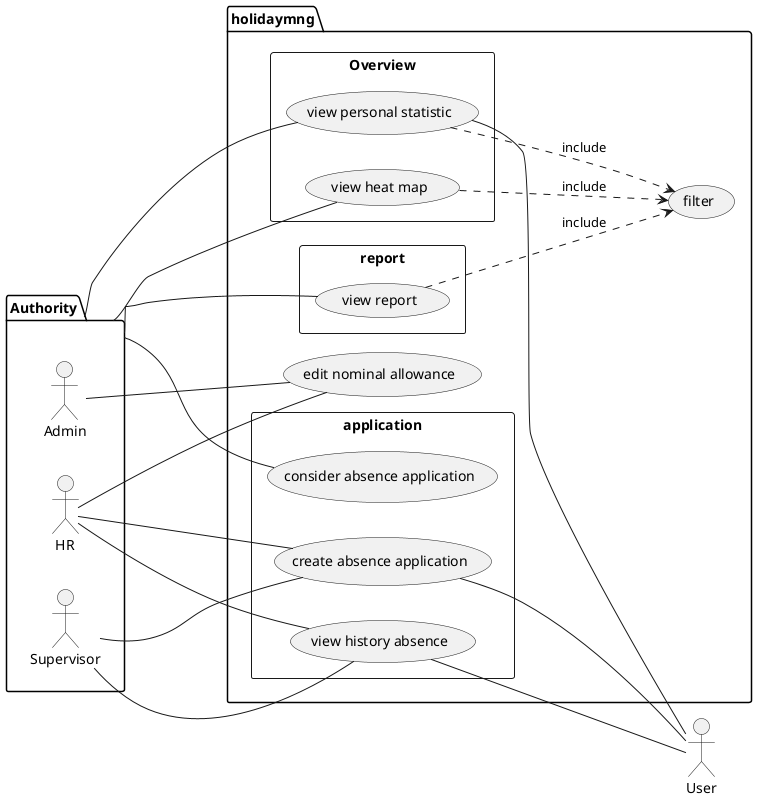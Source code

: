 @startuml
left to right direction

package holidaymng {
    rectangle Overview {
        usecase "view personal statistic" as uc1
        usecase "view heat map" as uc2
    }
    rectangle report {
        usecase "view report" as uc3
    }
    rectangle application {
        usecase "create absence application" as uc4
        usecase "consider absence application" as uc5
        usecase "view history absence" as uc7
    }
    usecase "edit nominal allowance" as uc6
    usecase "filter" as uc8

}
    
package Authority {
    actor Admin 
    actor Supervisor 
    actor HR 
}
actor User 

Authority --- uc1
Authority --- uc2
uc1 .--> uc8:include
uc2 .--> uc8:include

uc1 --- User

Authority -- uc3
uc3 .--> uc8:include

uc4 --- User
HR --- uc4
Supervisor --- uc4

Authority --- uc5
uc7 --- User
HR -- uc7
Supervisor --- uc7

Admin -- uc6
HR -- uc6













@enduml 
